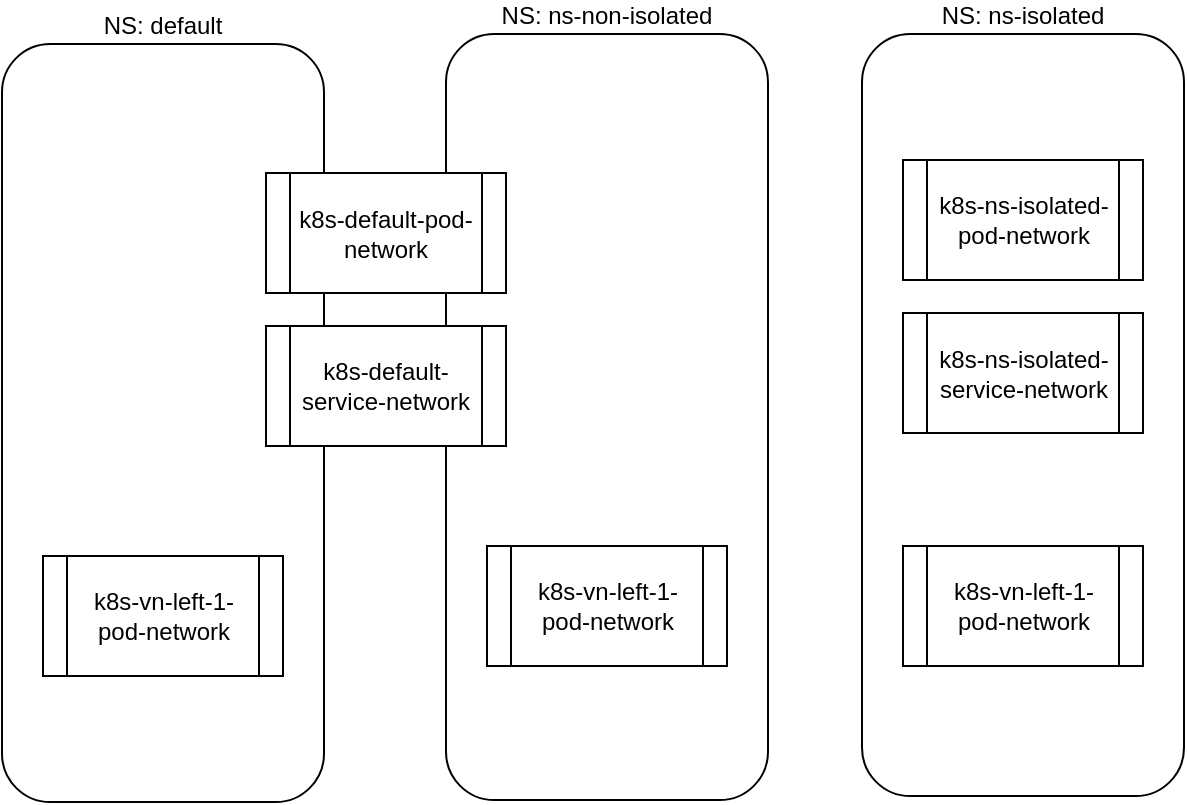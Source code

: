 <mxfile version="11.1.4" type="device"><diagram id="MEAX7VduMV3Xujvfp3zE" name="Page-1"><mxGraphModel dx="1182" dy="794" grid="0" gridSize="10" guides="1" tooltips="1" connect="1" arrows="1" fold="1" page="1" pageScale="1" pageWidth="850" pageHeight="1100" math="0" shadow="0"><root><mxCell id="0"/><mxCell id="1" parent="0"/><mxCell id="o6BmRNPnuSy5_fViSMlF-1" value="NS: default" style="rounded=1;whiteSpace=wrap;html=1;labelPosition=center;verticalLabelPosition=top;align=center;verticalAlign=bottom;" vertex="1" parent="1"><mxGeometry x="168" y="245" width="161" height="379" as="geometry"/></mxCell><mxCell id="o6BmRNPnuSy5_fViSMlF-3" value="k8s-vn-left-1-pod-network" style="shape=process;whiteSpace=wrap;html=1;backgroundOutline=1;" vertex="1" parent="1"><mxGeometry x="188.5" y="501" width="120" height="60" as="geometry"/></mxCell><mxCell id="o6BmRNPnuSy5_fViSMlF-6" value="NS: ns-non-isolated" style="rounded=1;whiteSpace=wrap;html=1;labelPosition=center;verticalLabelPosition=top;align=center;verticalAlign=bottom;" vertex="1" parent="1"><mxGeometry x="390" y="240" width="161" height="383" as="geometry"/></mxCell><mxCell id="o6BmRNPnuSy5_fViSMlF-8" value="k8s-vn-left-1-pod-network" style="shape=process;whiteSpace=wrap;html=1;backgroundOutline=1;" vertex="1" parent="1"><mxGeometry x="410.5" y="496" width="120" height="60" as="geometry"/></mxCell><mxCell id="o6BmRNPnuSy5_fViSMlF-2" value="k8s-default-pod-network" style="shape=process;whiteSpace=wrap;html=1;backgroundOutline=1;" vertex="1" parent="1"><mxGeometry x="300" y="309.5" width="120" height="60" as="geometry"/></mxCell><mxCell id="o6BmRNPnuSy5_fViSMlF-4" value="k8s-default-service-network" style="shape=process;whiteSpace=wrap;html=1;backgroundOutline=1;" vertex="1" parent="1"><mxGeometry x="300" y="386" width="120" height="60" as="geometry"/></mxCell><mxCell id="o6BmRNPnuSy5_fViSMlF-11" value="NS: ns-isolated" style="rounded=1;whiteSpace=wrap;html=1;labelPosition=center;verticalLabelPosition=top;align=center;verticalAlign=bottom;" vertex="1" parent="1"><mxGeometry x="598" y="240" width="161" height="381" as="geometry"/></mxCell><mxCell id="o6BmRNPnuSy5_fViSMlF-12" value="k8s-ns-isolated-pod-network" style="shape=process;whiteSpace=wrap;html=1;backgroundOutline=1;" vertex="1" parent="1"><mxGeometry x="618.5" y="303" width="120" height="60" as="geometry"/></mxCell><mxCell id="o6BmRNPnuSy5_fViSMlF-13" value="k8s-vn-left-1-pod-network" style="shape=process;whiteSpace=wrap;html=1;backgroundOutline=1;" vertex="1" parent="1"><mxGeometry x="618.5" y="496" width="120" height="60" as="geometry"/></mxCell><mxCell id="o6BmRNPnuSy5_fViSMlF-14" value="k8s-ns-isolated-service-network" style="shape=process;whiteSpace=wrap;html=1;backgroundOutline=1;" vertex="1" parent="1"><mxGeometry x="618.5" y="379.5" width="120" height="60" as="geometry"/></mxCell></root></mxGraphModel></diagram></mxfile>
